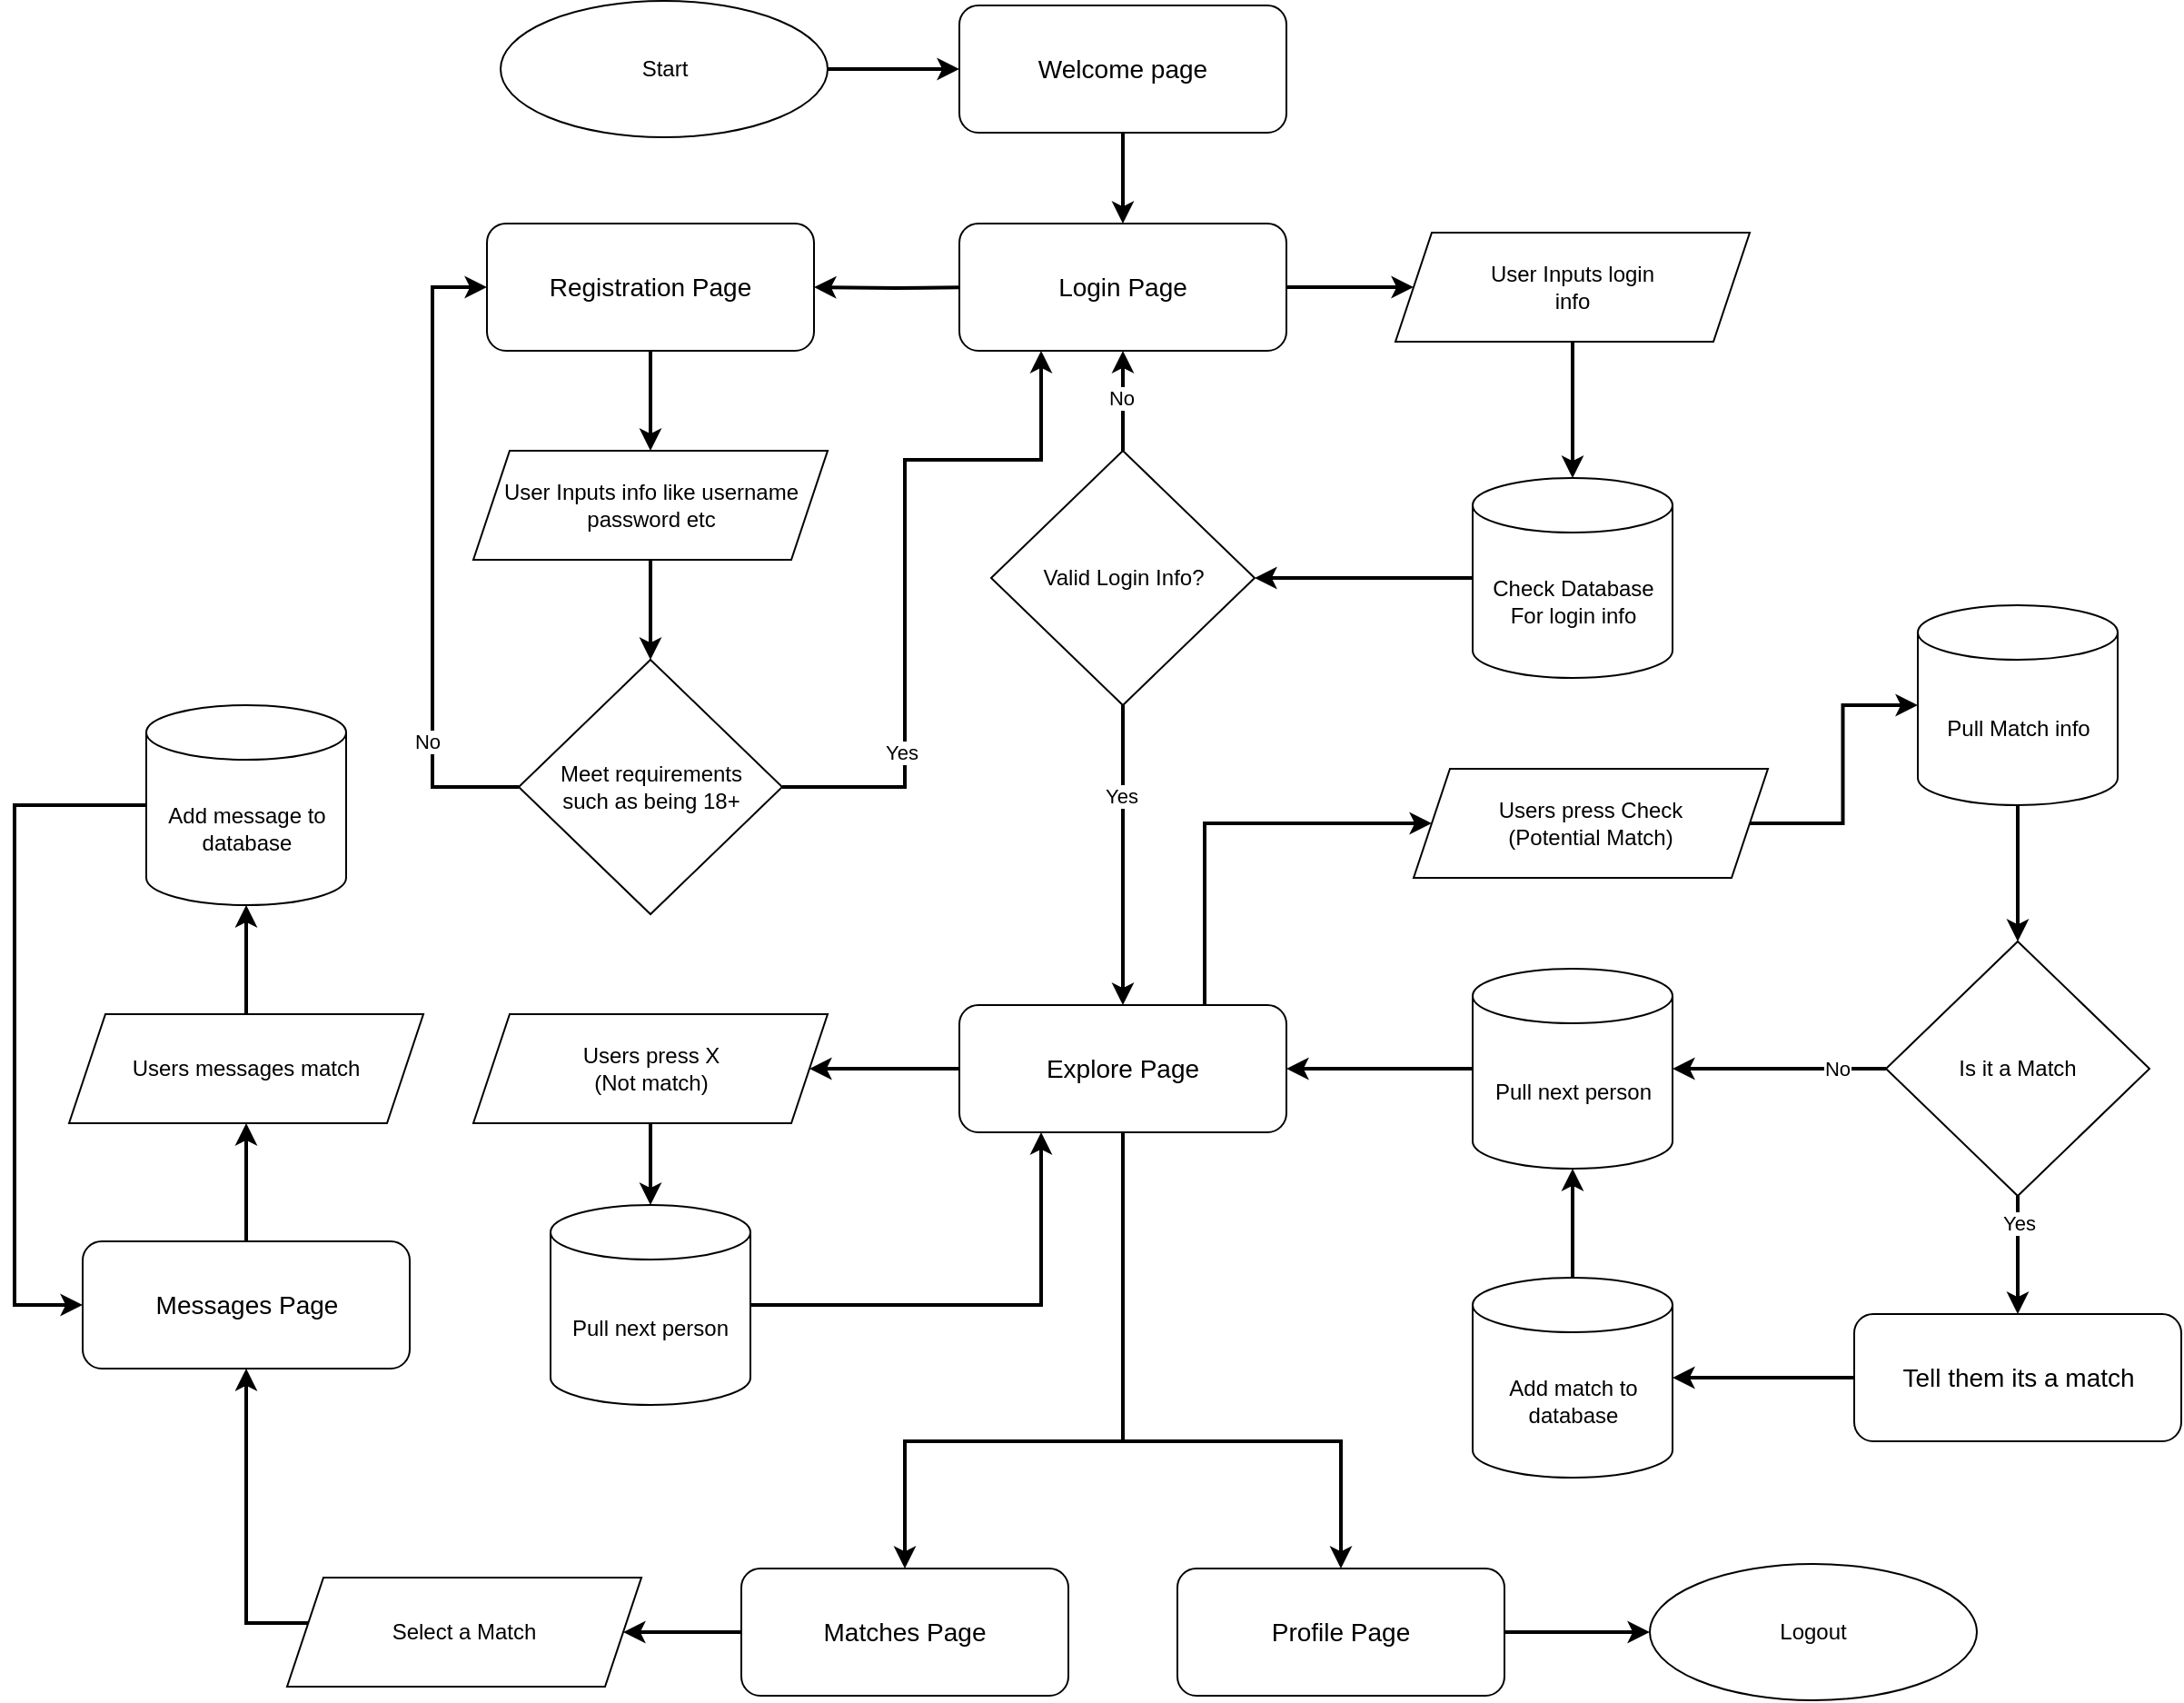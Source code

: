 <mxfile version="24.6.4" type="device">
  <diagram id="C5RBs43oDa-KdzZeNtuy" name="Page-1">
    <mxGraphModel dx="2626" dy="946" grid="1" gridSize="10" guides="1" tooltips="1" connect="1" arrows="1" fold="1" page="1" pageScale="1" pageWidth="827" pageHeight="1169" math="0" shadow="0">
      <root>
        <mxCell id="WIyWlLk6GJQsqaUBKTNV-0" />
        <mxCell id="WIyWlLk6GJQsqaUBKTNV-1" parent="WIyWlLk6GJQsqaUBKTNV-0" />
        <mxCell id="eZ27SFT9c-3XRAADjgle-18" value="" style="edgeStyle=orthogonalEdgeStyle;rounded=0;orthogonalLoop=1;jettySize=auto;html=1;strokeWidth=2;" parent="WIyWlLk6GJQsqaUBKTNV-1" source="eZ27SFT9c-3XRAADjgle-0" target="eZ27SFT9c-3XRAADjgle-1" edge="1">
          <mxGeometry relative="1" as="geometry" />
        </mxCell>
        <mxCell id="eZ27SFT9c-3XRAADjgle-0" value="&lt;font style=&quot;font-size: 14px;&quot;&gt;Welcome page&lt;/font&gt;" style="rounded=1;whiteSpace=wrap;html=1;" parent="WIyWlLk6GJQsqaUBKTNV-1" vertex="1">
          <mxGeometry x="280" y="70" width="180" height="70" as="geometry" />
        </mxCell>
        <mxCell id="eZ27SFT9c-3XRAADjgle-35" value="" style="edgeStyle=orthogonalEdgeStyle;rounded=0;orthogonalLoop=1;jettySize=auto;html=1;strokeWidth=2;" parent="WIyWlLk6GJQsqaUBKTNV-1" source="eZ27SFT9c-3XRAADjgle-1" target="eZ27SFT9c-3XRAADjgle-26" edge="1">
          <mxGeometry relative="1" as="geometry" />
        </mxCell>
        <mxCell id="JdBe7RVcI7tT6JePGC-4-3" value="" style="edgeStyle=orthogonalEdgeStyle;rounded=0;orthogonalLoop=1;jettySize=auto;html=1;strokeWidth=2;" edge="1" parent="WIyWlLk6GJQsqaUBKTNV-1" target="eZ27SFT9c-3XRAADjgle-12">
          <mxGeometry relative="1" as="geometry">
            <mxPoint x="290" y="225" as="sourcePoint" />
          </mxGeometry>
        </mxCell>
        <mxCell id="eZ27SFT9c-3XRAADjgle-1" value="&lt;font style=&quot;font-size: 14px;&quot;&gt;Login Page&lt;/font&gt;" style="rounded=1;whiteSpace=wrap;html=1;" parent="WIyWlLk6GJQsqaUBKTNV-1" vertex="1">
          <mxGeometry x="280" y="190" width="180" height="70" as="geometry" />
        </mxCell>
        <mxCell id="JdBe7RVcI7tT6JePGC-4-9" value="" style="edgeStyle=orthogonalEdgeStyle;rounded=0;orthogonalLoop=1;jettySize=auto;html=1;strokeWidth=2;" edge="1" parent="WIyWlLk6GJQsqaUBKTNV-1" source="eZ27SFT9c-3XRAADjgle-2" target="JdBe7RVcI7tT6JePGC-4-1">
          <mxGeometry relative="1" as="geometry" />
        </mxCell>
        <mxCell id="JdBe7RVcI7tT6JePGC-4-17" style="edgeStyle=orthogonalEdgeStyle;rounded=0;orthogonalLoop=1;jettySize=auto;html=1;exitX=0.75;exitY=0;exitDx=0;exitDy=0;entryX=0;entryY=0.5;entryDx=0;entryDy=0;strokeWidth=2;" edge="1" parent="WIyWlLk6GJQsqaUBKTNV-1" source="eZ27SFT9c-3XRAADjgle-2" target="JdBe7RVcI7tT6JePGC-4-2">
          <mxGeometry relative="1" as="geometry">
            <Array as="points">
              <mxPoint x="415" y="520" />
            </Array>
          </mxGeometry>
        </mxCell>
        <mxCell id="JdBe7RVcI7tT6JePGC-4-46" style="edgeStyle=orthogonalEdgeStyle;rounded=0;orthogonalLoop=1;jettySize=auto;html=1;entryX=0.5;entryY=0;entryDx=0;entryDy=0;strokeWidth=2;" edge="1" parent="WIyWlLk6GJQsqaUBKTNV-1" source="eZ27SFT9c-3XRAADjgle-2" target="eZ27SFT9c-3XRAADjgle-5">
          <mxGeometry relative="1" as="geometry">
            <Array as="points">
              <mxPoint x="370" y="860" />
              <mxPoint x="250" y="860" />
            </Array>
          </mxGeometry>
        </mxCell>
        <mxCell id="JdBe7RVcI7tT6JePGC-4-48" style="edgeStyle=orthogonalEdgeStyle;rounded=0;orthogonalLoop=1;jettySize=auto;html=1;strokeWidth=2;" edge="1" parent="WIyWlLk6GJQsqaUBKTNV-1" source="eZ27SFT9c-3XRAADjgle-2" target="eZ27SFT9c-3XRAADjgle-4">
          <mxGeometry relative="1" as="geometry">
            <Array as="points">
              <mxPoint x="370" y="860" />
              <mxPoint x="490" y="860" />
            </Array>
          </mxGeometry>
        </mxCell>
        <mxCell id="eZ27SFT9c-3XRAADjgle-2" value="&lt;font style=&quot;font-size: 14px;&quot;&gt;Explore Page&lt;/font&gt;" style="rounded=1;whiteSpace=wrap;html=1;" parent="WIyWlLk6GJQsqaUBKTNV-1" vertex="1">
          <mxGeometry x="280" y="620" width="180" height="70" as="geometry" />
        </mxCell>
        <mxCell id="JdBe7RVcI7tT6JePGC-4-52" style="edgeStyle=orthogonalEdgeStyle;rounded=0;orthogonalLoop=1;jettySize=auto;html=1;entryX=0.5;entryY=1;entryDx=0;entryDy=0;strokeWidth=2;" edge="1" parent="WIyWlLk6GJQsqaUBKTNV-1" source="eZ27SFT9c-3XRAADjgle-3" target="eZ27SFT9c-3XRAADjgle-58">
          <mxGeometry relative="1" as="geometry" />
        </mxCell>
        <mxCell id="eZ27SFT9c-3XRAADjgle-3" value="&lt;font style=&quot;font-size: 14px;&quot;&gt;Messages Page&lt;/font&gt;" style="rounded=1;whiteSpace=wrap;html=1;" parent="WIyWlLk6GJQsqaUBKTNV-1" vertex="1">
          <mxGeometry x="-202.5" y="750" width="180" height="70" as="geometry" />
        </mxCell>
        <mxCell id="JdBe7RVcI7tT6JePGC-4-49" value="" style="edgeStyle=orthogonalEdgeStyle;rounded=0;orthogonalLoop=1;jettySize=auto;html=1;strokeWidth=2;" edge="1" parent="WIyWlLk6GJQsqaUBKTNV-1" source="eZ27SFT9c-3XRAADjgle-4" target="eZ27SFT9c-3XRAADjgle-55">
          <mxGeometry relative="1" as="geometry" />
        </mxCell>
        <mxCell id="eZ27SFT9c-3XRAADjgle-4" value="&lt;span style=&quot;font-size: 14px;&quot;&gt;Profile Page&lt;/span&gt;" style="rounded=1;whiteSpace=wrap;html=1;" parent="WIyWlLk6GJQsqaUBKTNV-1" vertex="1">
          <mxGeometry x="400" y="930" width="180" height="70" as="geometry" />
        </mxCell>
        <mxCell id="JdBe7RVcI7tT6JePGC-4-50" value="" style="edgeStyle=orthogonalEdgeStyle;rounded=0;orthogonalLoop=1;jettySize=auto;html=1;strokeWidth=2;" edge="1" parent="WIyWlLk6GJQsqaUBKTNV-1" source="eZ27SFT9c-3XRAADjgle-5" target="JdBe7RVcI7tT6JePGC-4-39">
          <mxGeometry relative="1" as="geometry" />
        </mxCell>
        <mxCell id="eZ27SFT9c-3XRAADjgle-5" value="&lt;span style=&quot;font-size: 14px;&quot;&gt;Matches Page&lt;/span&gt;" style="rounded=1;whiteSpace=wrap;html=1;" parent="WIyWlLk6GJQsqaUBKTNV-1" vertex="1">
          <mxGeometry x="160" y="930" width="180" height="70" as="geometry" />
        </mxCell>
        <mxCell id="eZ27SFT9c-3XRAADjgle-47" value="" style="edgeStyle=orthogonalEdgeStyle;rounded=0;orthogonalLoop=1;jettySize=auto;html=1;strokeWidth=2;" parent="WIyWlLk6GJQsqaUBKTNV-1" source="eZ27SFT9c-3XRAADjgle-12" target="eZ27SFT9c-3XRAADjgle-46" edge="1">
          <mxGeometry relative="1" as="geometry" />
        </mxCell>
        <mxCell id="eZ27SFT9c-3XRAADjgle-12" value="&lt;font style=&quot;font-size: 14px;&quot;&gt;Registration Page&lt;/font&gt;" style="rounded=1;whiteSpace=wrap;html=1;" parent="WIyWlLk6GJQsqaUBKTNV-1" vertex="1">
          <mxGeometry x="20" y="190" width="180" height="70" as="geometry" />
        </mxCell>
        <mxCell id="JdBe7RVcI7tT6JePGC-4-56" value="" style="edgeStyle=orthogonalEdgeStyle;rounded=0;orthogonalLoop=1;jettySize=auto;html=1;strokeWidth=2;" edge="1" parent="WIyWlLk6GJQsqaUBKTNV-1" source="eZ27SFT9c-3XRAADjgle-16" target="eZ27SFT9c-3XRAADjgle-0">
          <mxGeometry relative="1" as="geometry" />
        </mxCell>
        <mxCell id="eZ27SFT9c-3XRAADjgle-16" value="Start" style="ellipse;whiteSpace=wrap;html=1;" parent="WIyWlLk6GJQsqaUBKTNV-1" vertex="1">
          <mxGeometry x="27.5" y="67.5" width="180" height="75" as="geometry" />
        </mxCell>
        <mxCell id="eZ27SFT9c-3XRAADjgle-29" value="" style="edgeStyle=orthogonalEdgeStyle;rounded=0;orthogonalLoop=1;jettySize=auto;html=1;strokeWidth=2;" parent="WIyWlLk6GJQsqaUBKTNV-1" source="eZ27SFT9c-3XRAADjgle-19" target="eZ27SFT9c-3XRAADjgle-2" edge="1">
          <mxGeometry relative="1" as="geometry" />
        </mxCell>
        <mxCell id="eZ27SFT9c-3XRAADjgle-30" value="Yes" style="edgeLabel;html=1;align=center;verticalAlign=middle;resizable=0;points=[];" parent="eZ27SFT9c-3XRAADjgle-29" vertex="1" connectable="0">
          <mxGeometry x="-0.4" y="-1" relative="1" as="geometry">
            <mxPoint as="offset" />
          </mxGeometry>
        </mxCell>
        <mxCell id="eZ27SFT9c-3XRAADjgle-41" style="edgeStyle=orthogonalEdgeStyle;rounded=0;orthogonalLoop=1;jettySize=auto;html=1;strokeWidth=2;" parent="WIyWlLk6GJQsqaUBKTNV-1" source="eZ27SFT9c-3XRAADjgle-19" target="eZ27SFT9c-3XRAADjgle-1" edge="1">
          <mxGeometry relative="1" as="geometry" />
        </mxCell>
        <mxCell id="eZ27SFT9c-3XRAADjgle-42" value="No" style="edgeLabel;html=1;align=center;verticalAlign=middle;resizable=0;points=[];" parent="eZ27SFT9c-3XRAADjgle-41" vertex="1" connectable="0">
          <mxGeometry x="0.048" y="1" relative="1" as="geometry">
            <mxPoint as="offset" />
          </mxGeometry>
        </mxCell>
        <mxCell id="eZ27SFT9c-3XRAADjgle-19" value="Valid Login Info?" style="rhombus;whiteSpace=wrap;html=1;" parent="WIyWlLk6GJQsqaUBKTNV-1" vertex="1">
          <mxGeometry x="297.5" y="315" width="145" height="140" as="geometry" />
        </mxCell>
        <mxCell id="eZ27SFT9c-3XRAADjgle-37" value="" style="edgeStyle=orthogonalEdgeStyle;rounded=0;orthogonalLoop=1;jettySize=auto;html=1;strokeWidth=2;" parent="WIyWlLk6GJQsqaUBKTNV-1" source="eZ27SFT9c-3XRAADjgle-26" target="eZ27SFT9c-3XRAADjgle-34" edge="1">
          <mxGeometry relative="1" as="geometry" />
        </mxCell>
        <mxCell id="eZ27SFT9c-3XRAADjgle-26" value="User Inputs login&lt;div&gt;info&lt;/div&gt;" style="shape=parallelogram;perimeter=parallelogramPerimeter;whiteSpace=wrap;html=1;fixedSize=1;" parent="WIyWlLk6GJQsqaUBKTNV-1" vertex="1">
          <mxGeometry x="520" y="195" width="195" height="60" as="geometry" />
        </mxCell>
        <mxCell id="eZ27SFT9c-3XRAADjgle-36" style="edgeStyle=orthogonalEdgeStyle;rounded=0;orthogonalLoop=1;jettySize=auto;html=1;entryX=1;entryY=0.5;entryDx=0;entryDy=0;strokeWidth=2;" parent="WIyWlLk6GJQsqaUBKTNV-1" source="eZ27SFT9c-3XRAADjgle-34" target="eZ27SFT9c-3XRAADjgle-19" edge="1">
          <mxGeometry relative="1" as="geometry" />
        </mxCell>
        <mxCell id="eZ27SFT9c-3XRAADjgle-34" value="Check Database&lt;div&gt;For login info&lt;/div&gt;" style="shape=cylinder3;whiteSpace=wrap;html=1;boundedLbl=1;backgroundOutline=1;size=15;" parent="WIyWlLk6GJQsqaUBKTNV-1" vertex="1">
          <mxGeometry x="562.5" y="330" width="110" height="110" as="geometry" />
        </mxCell>
        <mxCell id="eZ27SFT9c-3XRAADjgle-49" value="" style="edgeStyle=orthogonalEdgeStyle;rounded=0;orthogonalLoop=1;jettySize=auto;html=1;strokeWidth=2;" parent="WIyWlLk6GJQsqaUBKTNV-1" source="eZ27SFT9c-3XRAADjgle-46" target="eZ27SFT9c-3XRAADjgle-48" edge="1">
          <mxGeometry relative="1" as="geometry" />
        </mxCell>
        <mxCell id="eZ27SFT9c-3XRAADjgle-46" value="User Inputs info like username&lt;div&gt;password etc&lt;/div&gt;" style="shape=parallelogram;perimeter=parallelogramPerimeter;whiteSpace=wrap;html=1;fixedSize=1;" parent="WIyWlLk6GJQsqaUBKTNV-1" vertex="1">
          <mxGeometry x="12.5" y="315" width="195" height="60" as="geometry" />
        </mxCell>
        <mxCell id="eZ27SFT9c-3XRAADjgle-50" style="edgeStyle=orthogonalEdgeStyle;rounded=0;orthogonalLoop=1;jettySize=auto;html=1;entryX=0.25;entryY=1;entryDx=0;entryDy=0;strokeWidth=2;" parent="WIyWlLk6GJQsqaUBKTNV-1" source="eZ27SFT9c-3XRAADjgle-48" target="eZ27SFT9c-3XRAADjgle-1" edge="1">
          <mxGeometry relative="1" as="geometry">
            <Array as="points">
              <mxPoint x="250" y="500" />
              <mxPoint x="250" y="320" />
              <mxPoint x="325" y="320" />
            </Array>
          </mxGeometry>
        </mxCell>
        <mxCell id="eZ27SFT9c-3XRAADjgle-51" value="Yes" style="edgeLabel;html=1;align=center;verticalAlign=middle;resizable=0;points=[];" parent="eZ27SFT9c-3XRAADjgle-50" vertex="1" connectable="0">
          <mxGeometry x="-0.539" y="2" relative="1" as="geometry">
            <mxPoint y="1" as="offset" />
          </mxGeometry>
        </mxCell>
        <mxCell id="eZ27SFT9c-3XRAADjgle-52" style="edgeStyle=orthogonalEdgeStyle;rounded=0;orthogonalLoop=1;jettySize=auto;html=1;entryX=0;entryY=0.5;entryDx=0;entryDy=0;strokeWidth=2;" parent="WIyWlLk6GJQsqaUBKTNV-1" source="eZ27SFT9c-3XRAADjgle-48" target="eZ27SFT9c-3XRAADjgle-12" edge="1">
          <mxGeometry relative="1" as="geometry">
            <Array as="points">
              <mxPoint x="-10" y="500" />
              <mxPoint x="-10" y="225" />
            </Array>
          </mxGeometry>
        </mxCell>
        <mxCell id="eZ27SFT9c-3XRAADjgle-53" value="No" style="edgeLabel;html=1;align=center;verticalAlign=middle;resizable=0;points=[];" parent="eZ27SFT9c-3XRAADjgle-52" vertex="1" connectable="0">
          <mxGeometry x="-0.589" y="3" relative="1" as="geometry">
            <mxPoint as="offset" />
          </mxGeometry>
        </mxCell>
        <mxCell id="eZ27SFT9c-3XRAADjgle-48" value="Meet requirements&lt;div&gt;such as being 18+&lt;/div&gt;" style="rhombus;whiteSpace=wrap;html=1;" parent="WIyWlLk6GJQsqaUBKTNV-1" vertex="1">
          <mxGeometry x="37.5" y="430" width="145" height="140" as="geometry" />
        </mxCell>
        <mxCell id="eZ27SFT9c-3XRAADjgle-55" value="Logout" style="ellipse;whiteSpace=wrap;html=1;" parent="WIyWlLk6GJQsqaUBKTNV-1" vertex="1">
          <mxGeometry x="660" y="927.5" width="180" height="75" as="geometry" />
        </mxCell>
        <mxCell id="JdBe7RVcI7tT6JePGC-4-53" value="" style="edgeStyle=orthogonalEdgeStyle;rounded=0;orthogonalLoop=1;jettySize=auto;html=1;strokeWidth=2;" edge="1" parent="WIyWlLk6GJQsqaUBKTNV-1" source="eZ27SFT9c-3XRAADjgle-58" target="JdBe7RVcI7tT6JePGC-4-35">
          <mxGeometry relative="1" as="geometry" />
        </mxCell>
        <mxCell id="eZ27SFT9c-3XRAADjgle-58" value="Users messages match" style="shape=parallelogram;perimeter=parallelogramPerimeter;whiteSpace=wrap;html=1;fixedSize=1;" parent="WIyWlLk6GJQsqaUBKTNV-1" vertex="1">
          <mxGeometry x="-210" y="625" width="195" height="60" as="geometry" />
        </mxCell>
        <mxCell id="JdBe7RVcI7tT6JePGC-4-11" value="" style="edgeStyle=orthogonalEdgeStyle;rounded=0;orthogonalLoop=1;jettySize=auto;html=1;strokeWidth=2;" edge="1" parent="WIyWlLk6GJQsqaUBKTNV-1" source="JdBe7RVcI7tT6JePGC-4-1" target="JdBe7RVcI7tT6JePGC-4-10">
          <mxGeometry relative="1" as="geometry" />
        </mxCell>
        <mxCell id="JdBe7RVcI7tT6JePGC-4-1" value="Users press X&lt;div&gt;(Not match)&lt;/div&gt;" style="shape=parallelogram;perimeter=parallelogramPerimeter;whiteSpace=wrap;html=1;fixedSize=1;" vertex="1" parent="WIyWlLk6GJQsqaUBKTNV-1">
          <mxGeometry x="12.5" y="625" width="195" height="60" as="geometry" />
        </mxCell>
        <mxCell id="JdBe7RVcI7tT6JePGC-4-20" value="" style="edgeStyle=orthogonalEdgeStyle;rounded=0;orthogonalLoop=1;jettySize=auto;html=1;strokeWidth=2;" edge="1" parent="WIyWlLk6GJQsqaUBKTNV-1" source="JdBe7RVcI7tT6JePGC-4-2" target="JdBe7RVcI7tT6JePGC-4-6">
          <mxGeometry relative="1" as="geometry" />
        </mxCell>
        <mxCell id="JdBe7RVcI7tT6JePGC-4-2" value="Users press Check&lt;div&gt;(Potential Match)&lt;/div&gt;" style="shape=parallelogram;perimeter=parallelogramPerimeter;whiteSpace=wrap;html=1;fixedSize=1;" vertex="1" parent="WIyWlLk6GJQsqaUBKTNV-1">
          <mxGeometry x="530" y="490" width="195" height="60" as="geometry" />
        </mxCell>
        <mxCell id="JdBe7RVcI7tT6JePGC-4-19" value="" style="edgeStyle=orthogonalEdgeStyle;rounded=0;orthogonalLoop=1;jettySize=auto;html=1;strokeWidth=2;" edge="1" parent="WIyWlLk6GJQsqaUBKTNV-1" source="JdBe7RVcI7tT6JePGC-4-6" target="JdBe7RVcI7tT6JePGC-4-18">
          <mxGeometry relative="1" as="geometry" />
        </mxCell>
        <mxCell id="JdBe7RVcI7tT6JePGC-4-6" value="Pull Match info" style="shape=cylinder3;whiteSpace=wrap;html=1;boundedLbl=1;backgroundOutline=1;size=15;" vertex="1" parent="WIyWlLk6GJQsqaUBKTNV-1">
          <mxGeometry x="807.5" y="400" width="110" height="110" as="geometry" />
        </mxCell>
        <mxCell id="JdBe7RVcI7tT6JePGC-4-12" style="edgeStyle=orthogonalEdgeStyle;rounded=0;orthogonalLoop=1;jettySize=auto;html=1;entryX=0.25;entryY=1;entryDx=0;entryDy=0;strokeWidth=2;" edge="1" parent="WIyWlLk6GJQsqaUBKTNV-1" source="JdBe7RVcI7tT6JePGC-4-10" target="eZ27SFT9c-3XRAADjgle-2">
          <mxGeometry relative="1" as="geometry" />
        </mxCell>
        <mxCell id="JdBe7RVcI7tT6JePGC-4-10" value="Pull next person" style="shape=cylinder3;whiteSpace=wrap;html=1;boundedLbl=1;backgroundOutline=1;size=15;" vertex="1" parent="WIyWlLk6GJQsqaUBKTNV-1">
          <mxGeometry x="55" y="730" width="110" height="110" as="geometry" />
        </mxCell>
        <mxCell id="JdBe7RVcI7tT6JePGC-4-27" value="" style="edgeStyle=orthogonalEdgeStyle;rounded=0;orthogonalLoop=1;jettySize=auto;html=1;strokeWidth=2;" edge="1" parent="WIyWlLk6GJQsqaUBKTNV-1" source="JdBe7RVcI7tT6JePGC-4-18" target="JdBe7RVcI7tT6JePGC-4-25">
          <mxGeometry relative="1" as="geometry" />
        </mxCell>
        <mxCell id="JdBe7RVcI7tT6JePGC-4-28" value="No" style="edgeLabel;html=1;align=center;verticalAlign=middle;resizable=0;points=[];" vertex="1" connectable="0" parent="JdBe7RVcI7tT6JePGC-4-27">
          <mxGeometry x="-0.539" relative="1" as="geometry">
            <mxPoint as="offset" />
          </mxGeometry>
        </mxCell>
        <mxCell id="JdBe7RVcI7tT6JePGC-4-43" value="" style="edgeStyle=orthogonalEdgeStyle;rounded=0;orthogonalLoop=1;jettySize=auto;html=1;strokeWidth=2;" edge="1" parent="WIyWlLk6GJQsqaUBKTNV-1" source="JdBe7RVcI7tT6JePGC-4-18" target="JdBe7RVcI7tT6JePGC-4-42">
          <mxGeometry relative="1" as="geometry" />
        </mxCell>
        <mxCell id="JdBe7RVcI7tT6JePGC-4-44" value="Yes" style="edgeLabel;html=1;align=center;verticalAlign=middle;resizable=0;points=[];" vertex="1" connectable="0" parent="JdBe7RVcI7tT6JePGC-4-43">
          <mxGeometry x="-0.561" relative="1" as="geometry">
            <mxPoint as="offset" />
          </mxGeometry>
        </mxCell>
        <mxCell id="JdBe7RVcI7tT6JePGC-4-18" value="Is it a Match" style="rhombus;whiteSpace=wrap;html=1;" vertex="1" parent="WIyWlLk6GJQsqaUBKTNV-1">
          <mxGeometry x="790" y="585" width="145" height="140" as="geometry" />
        </mxCell>
        <mxCell id="JdBe7RVcI7tT6JePGC-4-26" value="" style="edgeStyle=orthogonalEdgeStyle;rounded=0;orthogonalLoop=1;jettySize=auto;html=1;strokeWidth=2;" edge="1" parent="WIyWlLk6GJQsqaUBKTNV-1" source="JdBe7RVcI7tT6JePGC-4-25" target="eZ27SFT9c-3XRAADjgle-2">
          <mxGeometry relative="1" as="geometry" />
        </mxCell>
        <mxCell id="JdBe7RVcI7tT6JePGC-4-25" value="Pull next person" style="shape=cylinder3;whiteSpace=wrap;html=1;boundedLbl=1;backgroundOutline=1;size=15;" vertex="1" parent="WIyWlLk6GJQsqaUBKTNV-1">
          <mxGeometry x="562.5" y="600" width="110" height="110" as="geometry" />
        </mxCell>
        <mxCell id="JdBe7RVcI7tT6JePGC-4-29" value="Add match to database" style="shape=cylinder3;whiteSpace=wrap;html=1;boundedLbl=1;backgroundOutline=1;size=15;" vertex="1" parent="WIyWlLk6GJQsqaUBKTNV-1">
          <mxGeometry x="562.5" y="770" width="110" height="110" as="geometry" />
        </mxCell>
        <mxCell id="JdBe7RVcI7tT6JePGC-4-33" style="edgeStyle=orthogonalEdgeStyle;rounded=0;orthogonalLoop=1;jettySize=auto;html=1;exitX=0.5;exitY=0;exitDx=0;exitDy=0;exitPerimeter=0;entryX=0.5;entryY=1;entryDx=0;entryDy=0;entryPerimeter=0;strokeWidth=2;" edge="1" parent="WIyWlLk6GJQsqaUBKTNV-1" source="JdBe7RVcI7tT6JePGC-4-29" target="JdBe7RVcI7tT6JePGC-4-25">
          <mxGeometry relative="1" as="geometry" />
        </mxCell>
        <mxCell id="JdBe7RVcI7tT6JePGC-4-54" style="edgeStyle=orthogonalEdgeStyle;rounded=0;orthogonalLoop=1;jettySize=auto;html=1;entryX=0;entryY=0.5;entryDx=0;entryDy=0;strokeWidth=2;" edge="1" parent="WIyWlLk6GJQsqaUBKTNV-1" source="JdBe7RVcI7tT6JePGC-4-35" target="eZ27SFT9c-3XRAADjgle-3">
          <mxGeometry relative="1" as="geometry">
            <Array as="points">
              <mxPoint x="-240" y="510" />
              <mxPoint x="-240" y="785" />
            </Array>
          </mxGeometry>
        </mxCell>
        <mxCell id="JdBe7RVcI7tT6JePGC-4-35" value="Add message to database" style="shape=cylinder3;whiteSpace=wrap;html=1;boundedLbl=1;backgroundOutline=1;size=15;" vertex="1" parent="WIyWlLk6GJQsqaUBKTNV-1">
          <mxGeometry x="-167.5" y="455" width="110" height="110" as="geometry" />
        </mxCell>
        <mxCell id="JdBe7RVcI7tT6JePGC-4-55" style="edgeStyle=orthogonalEdgeStyle;rounded=0;orthogonalLoop=1;jettySize=auto;html=1;entryX=0.5;entryY=1;entryDx=0;entryDy=0;strokeWidth=2;" edge="1" parent="WIyWlLk6GJQsqaUBKTNV-1" source="JdBe7RVcI7tT6JePGC-4-39" target="eZ27SFT9c-3XRAADjgle-3">
          <mxGeometry relative="1" as="geometry">
            <Array as="points">
              <mxPoint x="-112" y="960" />
            </Array>
          </mxGeometry>
        </mxCell>
        <mxCell id="JdBe7RVcI7tT6JePGC-4-39" value="Select a Match" style="shape=parallelogram;perimeter=parallelogramPerimeter;whiteSpace=wrap;html=1;fixedSize=1;" vertex="1" parent="WIyWlLk6GJQsqaUBKTNV-1">
          <mxGeometry x="-90" y="935" width="195" height="60" as="geometry" />
        </mxCell>
        <mxCell id="JdBe7RVcI7tT6JePGC-4-45" value="" style="edgeStyle=orthogonalEdgeStyle;rounded=0;orthogonalLoop=1;jettySize=auto;html=1;strokeWidth=2;" edge="1" parent="WIyWlLk6GJQsqaUBKTNV-1" source="JdBe7RVcI7tT6JePGC-4-42" target="JdBe7RVcI7tT6JePGC-4-29">
          <mxGeometry relative="1" as="geometry" />
        </mxCell>
        <mxCell id="JdBe7RVcI7tT6JePGC-4-42" value="&lt;font style=&quot;font-size: 14px;&quot;&gt;Tell them its a match&lt;/font&gt;" style="rounded=1;whiteSpace=wrap;html=1;" vertex="1" parent="WIyWlLk6GJQsqaUBKTNV-1">
          <mxGeometry x="772.5" y="790" width="180" height="70" as="geometry" />
        </mxCell>
      </root>
    </mxGraphModel>
  </diagram>
</mxfile>
